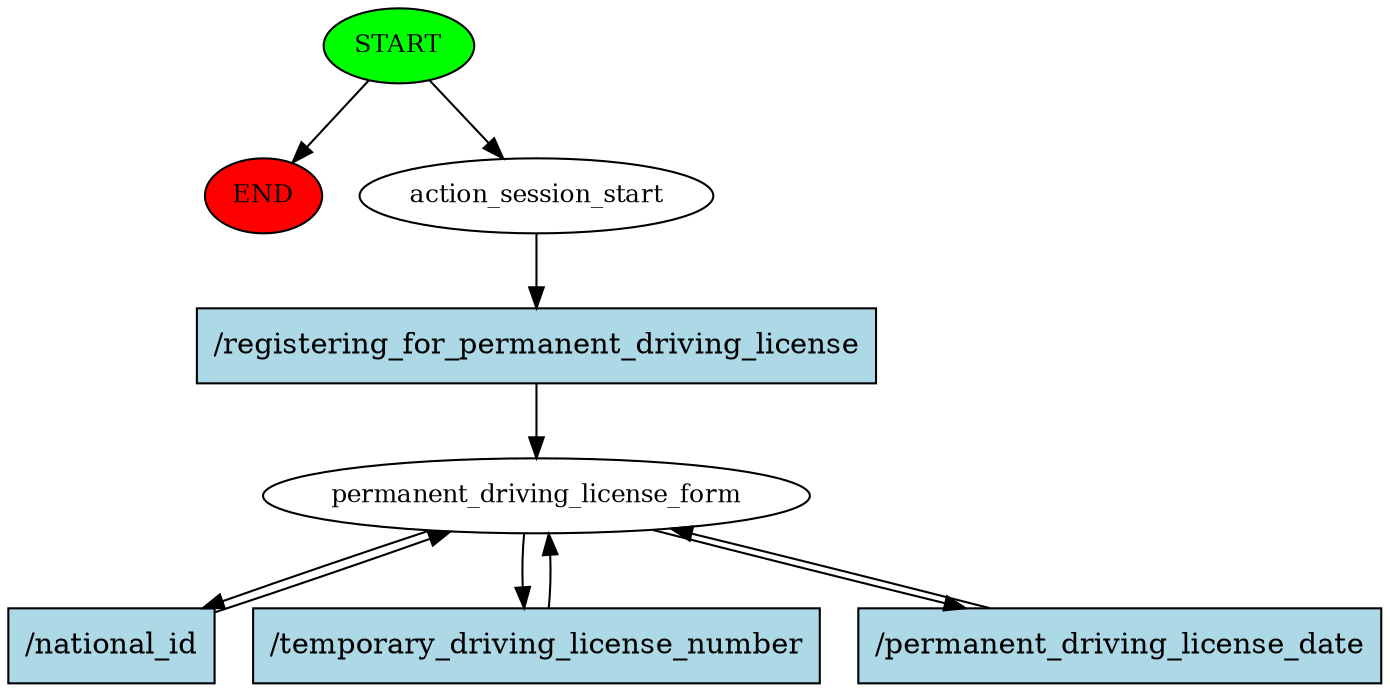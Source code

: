 digraph  {
0 [class="start active", fillcolor=green, fontsize=12, label=START, style=filled];
"-1" [class=end, fillcolor=red, fontsize=12, label=END, style=filled];
1 [class=active, fontsize=12, label=action_session_start];
2 [class="active dashed", fontsize=12, label=permanent_driving_license_form];
9 [class="intent active", fillcolor=lightblue, label="/registering_for_permanent_driving_license", shape=rect, style=filled];
10 [class="intent active", fillcolor=lightblue, label="/national_id", shape=rect, style=filled];
11 [class="intent active", fillcolor=lightblue, label="/temporary_driving_license_number", shape=rect, style=filled];
12 [class="intent active", fillcolor=lightblue, label="/permanent_driving_license_date", shape=rect, style=filled];
0 -> "-1"  [class="", key=NONE, label=""];
0 -> 1  [class=active, key=NONE, label=""];
1 -> 9  [class=active, key=0];
2 -> 10  [class=active, key=0];
2 -> 11  [class=active, key=0];
2 -> 12  [class=active, key=0];
9 -> 2  [class=active, key=0];
10 -> 2  [class=active, key=0];
11 -> 2  [class=active, key=0];
12 -> 2  [class=active, key=0];
}
